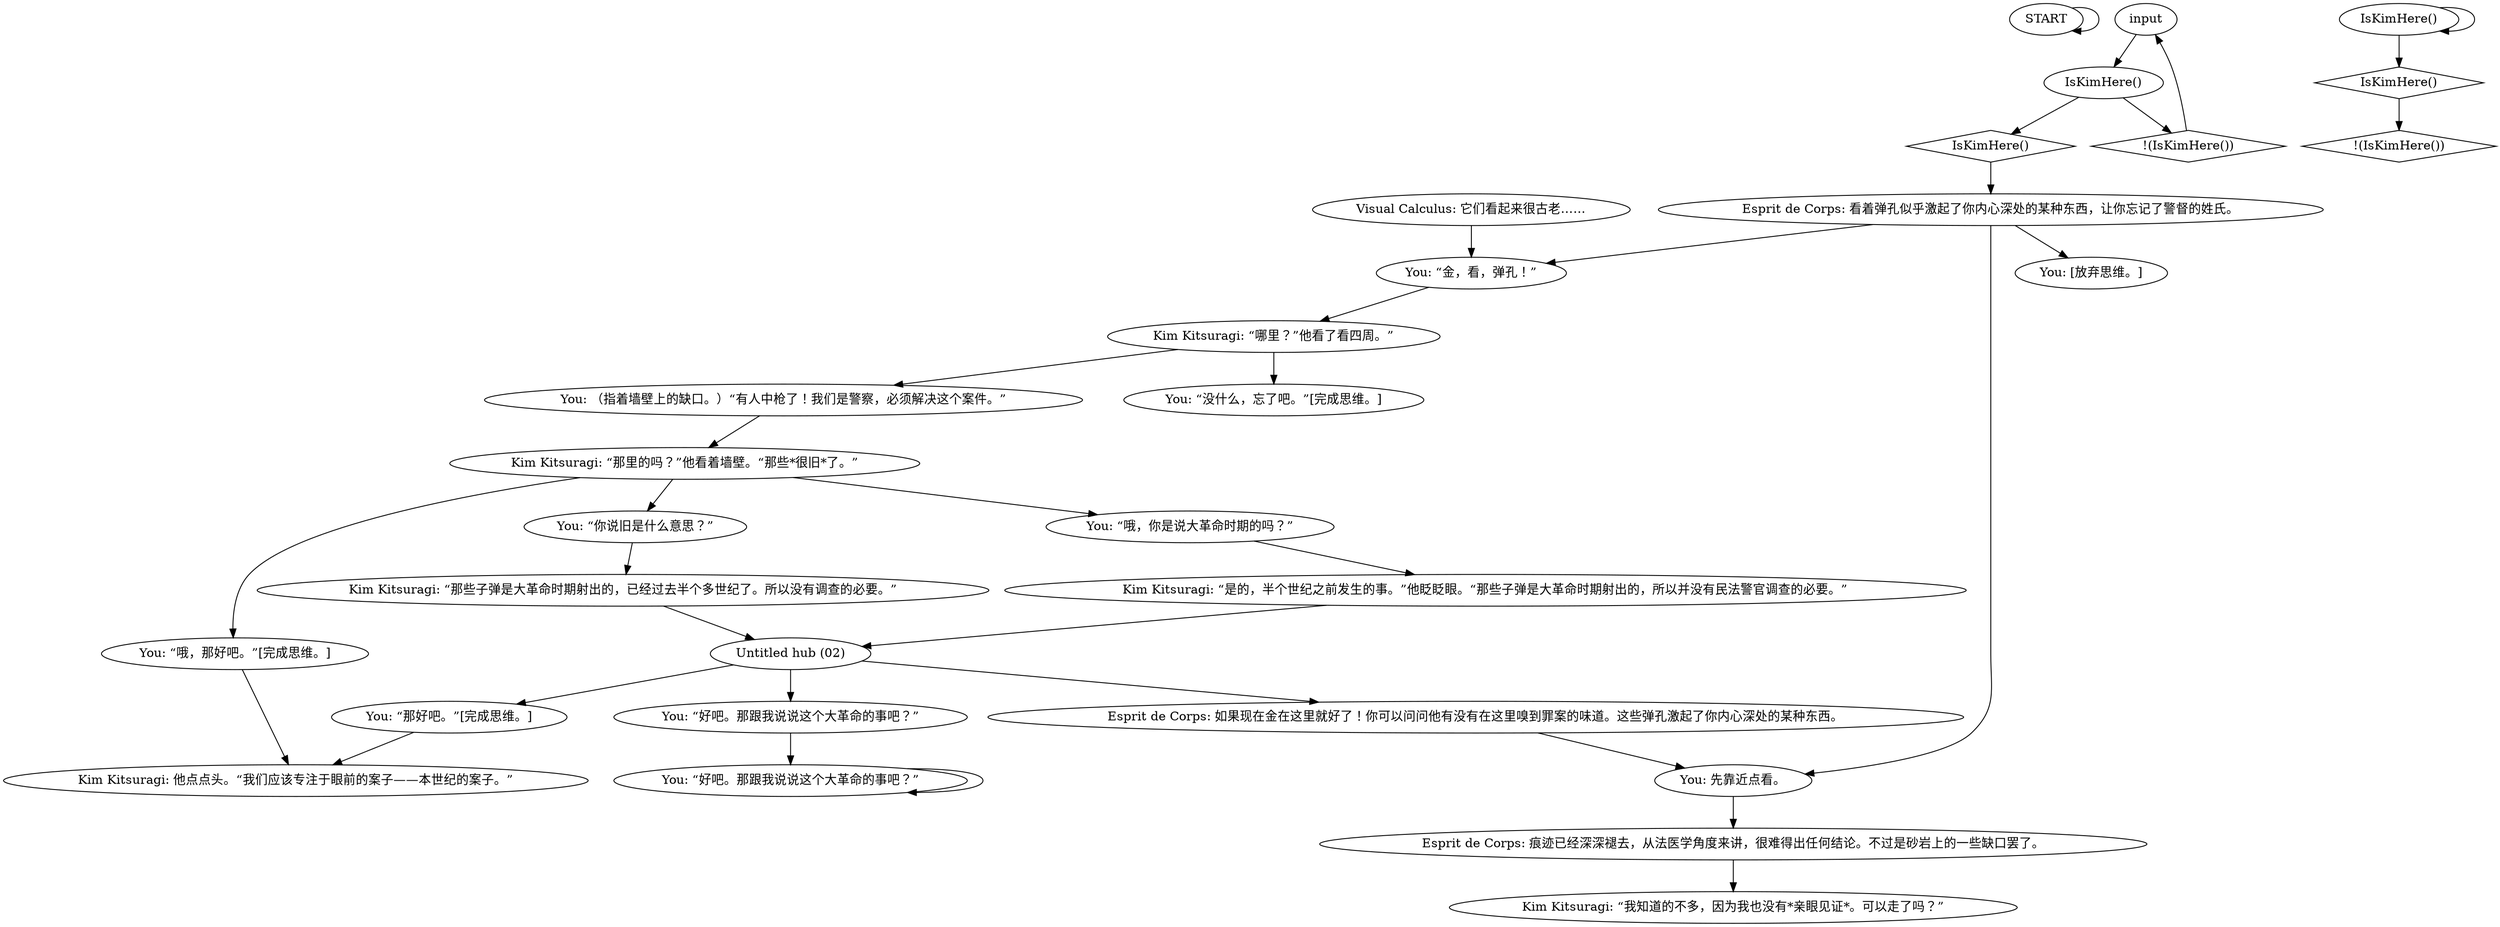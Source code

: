 # PLAZA ORB / bulletholes esprit
# esprit the corps afterthought
# ==================================================
digraph G {
	  0 [label="START"];
	  1 [label="input"];
	  2 [label="Esprit de Corps: 如果现在金在这里就好了！你可以问问他有没有在这里嗅到罪案的味道。这些弹孔激起了你内心深处的某种东西。"];
	  3 [label="You: “好吧。那跟我说说这个大革命的事吧？”"];
	  4 [label="Kim Kitsuragi: “我知道的不多，因为我也没有*亲眼见证*。可以走了吗？”"];
	  5 [label="IsKimHere()"];
	  6 [label="IsKimHere()", shape=diamond];
	  7 [label="!(IsKimHere())", shape=diamond];
	  8 [label="Visual Calculus: 它们看起来很古老……"];
	  9 [label="Kim Kitsuragi: 他点点头。“我们应该专注于眼前的案子——本世纪的案子。”"];
	  10 [label="You: “好吧。那跟我说说这个大革命的事吧？”"];
	  11 [label="You: “那好吧。”[完成思维。]"];
	  12 [label="Esprit de Corps: 看着弹孔似乎激起了你内心深处的某种东西，让你忘记了警督的姓氏。"];
	  13 [label="Untitled hub (02)"];
	  14 [label="You: “没什么，忘了吧。”[完成思维。]"];
	  15 [label="You: “哦，你是说大革命时期的吗？”"];
	  16 [label="IsKimHere()"];
	  17 [label="IsKimHere()", shape=diamond];
	  18 [label="!(IsKimHere())", shape=diamond];
	  19 [label="Kim Kitsuragi: “那里的吗？”他看着墙壁。“那些*很旧*了。”"];
	  20 [label="You: “你说旧是什么意思？”"];
	  21 [label="You: “金，看，弹孔！”"];
	  22 [label="You: （指着墙壁上的缺口。）“有人中枪了！我们是警察，必须解决这个案件。”"];
	  23 [label="Kim Kitsuragi: “那些子弹是大革命时期射出的，已经过去半个多世纪了。所以没有调查的必要。”"];
	  24 [label="Esprit de Corps: 痕迹已经深深褪去，从法医学角度来讲，很难得出任何结论。不过是砂岩上的一些缺口罢了。"];
	  25 [label="Kim Kitsuragi: “是的，半个世纪之前发生的事。”他眨眨眼。“那些子弹是大革命时期射出的，所以并没有民法警官调查的必要。”"];
	  26 [label="You: [放弃思维。]"];
	  27 [label="You: 先靠近点看。"];
	  28 [label="Kim Kitsuragi: “哪里？”他看了看四周。”"];
	  29 [label="You: “哦，那好吧。”[完成思维。]"];
	  0 -> 0
	  1 -> 16
	  2 -> 27
	  3 -> 3
	  5 -> 5
	  5 -> 6
	  6 -> 7
	  8 -> 21
	  10 -> 3
	  11 -> 9
	  12 -> 26
	  12 -> 27
	  12 -> 21
	  13 -> 11
	  13 -> 2
	  13 -> 10
	  15 -> 25
	  16 -> 17
	  16 -> 18
	  17 -> 12
	  18 -> 1
	  19 -> 20
	  19 -> 29
	  19 -> 15
	  20 -> 23
	  21 -> 28
	  22 -> 19
	  23 -> 13
	  24 -> 4
	  25 -> 13
	  27 -> 24
	  28 -> 22
	  28 -> 14
	  29 -> 9
}


